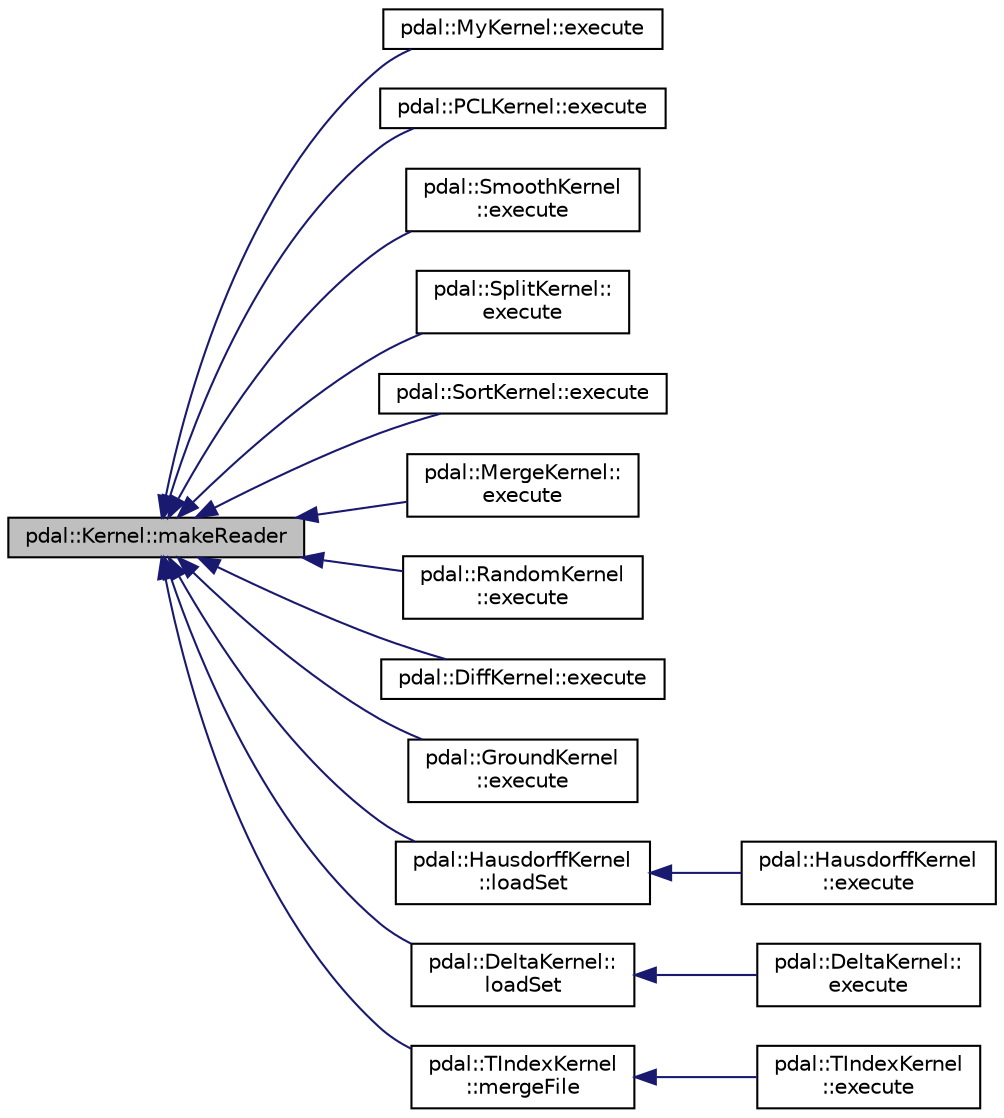 digraph "pdal::Kernel::makeReader"
{
  edge [fontname="Helvetica",fontsize="10",labelfontname="Helvetica",labelfontsize="10"];
  node [fontname="Helvetica",fontsize="10",shape=record];
  rankdir="LR";
  Node1 [label="pdal::Kernel::makeReader",height=0.2,width=0.4,color="black", fillcolor="grey75", style="filled", fontcolor="black"];
  Node1 -> Node2 [dir="back",color="midnightblue",fontsize="10",style="solid",fontname="Helvetica"];
  Node2 [label="pdal::MyKernel::execute",height=0.2,width=0.4,color="black", fillcolor="white", style="filled",URL="$classpdal_1_1MyKernel.html#a2aa834686cb68aab88b9d40df48d6f13"];
  Node1 -> Node3 [dir="back",color="midnightblue",fontsize="10",style="solid",fontname="Helvetica"];
  Node3 [label="pdal::PCLKernel::execute",height=0.2,width=0.4,color="black", fillcolor="white", style="filled",URL="$classpdal_1_1PCLKernel.html#aab22ad378b4c29bbe5dd69ad6eb0c6ef"];
  Node1 -> Node4 [dir="back",color="midnightblue",fontsize="10",style="solid",fontname="Helvetica"];
  Node4 [label="pdal::SmoothKernel\l::execute",height=0.2,width=0.4,color="black", fillcolor="white", style="filled",URL="$classpdal_1_1SmoothKernel.html#a12357e09bb47a0567ed0af7089c3739f"];
  Node1 -> Node5 [dir="back",color="midnightblue",fontsize="10",style="solid",fontname="Helvetica"];
  Node5 [label="pdal::SplitKernel::\lexecute",height=0.2,width=0.4,color="black", fillcolor="white", style="filled",URL="$classpdal_1_1SplitKernel.html#aa93e386ee8d67c65d5c31d39ec7c9971"];
  Node1 -> Node6 [dir="back",color="midnightblue",fontsize="10",style="solid",fontname="Helvetica"];
  Node6 [label="pdal::SortKernel::execute",height=0.2,width=0.4,color="black", fillcolor="white", style="filled",URL="$classpdal_1_1SortKernel.html#a35de433cd919ac9fc87a957395323820"];
  Node1 -> Node7 [dir="back",color="midnightblue",fontsize="10",style="solid",fontname="Helvetica"];
  Node7 [label="pdal::MergeKernel::\lexecute",height=0.2,width=0.4,color="black", fillcolor="white", style="filled",URL="$classpdal_1_1MergeKernel.html#a0f279da4375db6bb051489b6588fa897"];
  Node1 -> Node8 [dir="back",color="midnightblue",fontsize="10",style="solid",fontname="Helvetica"];
  Node8 [label="pdal::RandomKernel\l::execute",height=0.2,width=0.4,color="black", fillcolor="white", style="filled",URL="$classpdal_1_1RandomKernel.html#ae101bc78cfab26709852a1ef31d7a38f"];
  Node1 -> Node9 [dir="back",color="midnightblue",fontsize="10",style="solid",fontname="Helvetica"];
  Node9 [label="pdal::DiffKernel::execute",height=0.2,width=0.4,color="black", fillcolor="white", style="filled",URL="$classpdal_1_1DiffKernel.html#a5594ac6561864e2c80a26545397d56f6"];
  Node1 -> Node10 [dir="back",color="midnightblue",fontsize="10",style="solid",fontname="Helvetica"];
  Node10 [label="pdal::GroundKernel\l::execute",height=0.2,width=0.4,color="black", fillcolor="white", style="filled",URL="$classpdal_1_1GroundKernel.html#a652b5f932cd5e982b887917a82f692e2"];
  Node1 -> Node11 [dir="back",color="midnightblue",fontsize="10",style="solid",fontname="Helvetica"];
  Node11 [label="pdal::HausdorffKernel\l::loadSet",height=0.2,width=0.4,color="black", fillcolor="white", style="filled",URL="$classpdal_1_1HausdorffKernel.html#a1d3664d111d8b5abc23ab609e3b9163e"];
  Node11 -> Node12 [dir="back",color="midnightblue",fontsize="10",style="solid",fontname="Helvetica"];
  Node12 [label="pdal::HausdorffKernel\l::execute",height=0.2,width=0.4,color="black", fillcolor="white", style="filled",URL="$classpdal_1_1HausdorffKernel.html#aa4dd1ae4a7a4e7a4fa22feeb41245d41"];
  Node1 -> Node13 [dir="back",color="midnightblue",fontsize="10",style="solid",fontname="Helvetica"];
  Node13 [label="pdal::DeltaKernel::\lloadSet",height=0.2,width=0.4,color="black", fillcolor="white", style="filled",URL="$classpdal_1_1DeltaKernel.html#a9f78c94029ba013d88acd41301de7ee2"];
  Node13 -> Node14 [dir="back",color="midnightblue",fontsize="10",style="solid",fontname="Helvetica"];
  Node14 [label="pdal::DeltaKernel::\lexecute",height=0.2,width=0.4,color="black", fillcolor="white", style="filled",URL="$classpdal_1_1DeltaKernel.html#a2f16220306228cfffeff86e51399713e"];
  Node1 -> Node15 [dir="back",color="midnightblue",fontsize="10",style="solid",fontname="Helvetica"];
  Node15 [label="pdal::TIndexKernel\l::mergeFile",height=0.2,width=0.4,color="black", fillcolor="white", style="filled",URL="$classpdal_1_1TIndexKernel.html#a260c46e9fc8a9e5dddd395c93422dfa6"];
  Node15 -> Node16 [dir="back",color="midnightblue",fontsize="10",style="solid",fontname="Helvetica"];
  Node16 [label="pdal::TIndexKernel\l::execute",height=0.2,width=0.4,color="black", fillcolor="white", style="filled",URL="$classpdal_1_1TIndexKernel.html#a607f1463d5518bbaa66662a905b48e51"];
}
